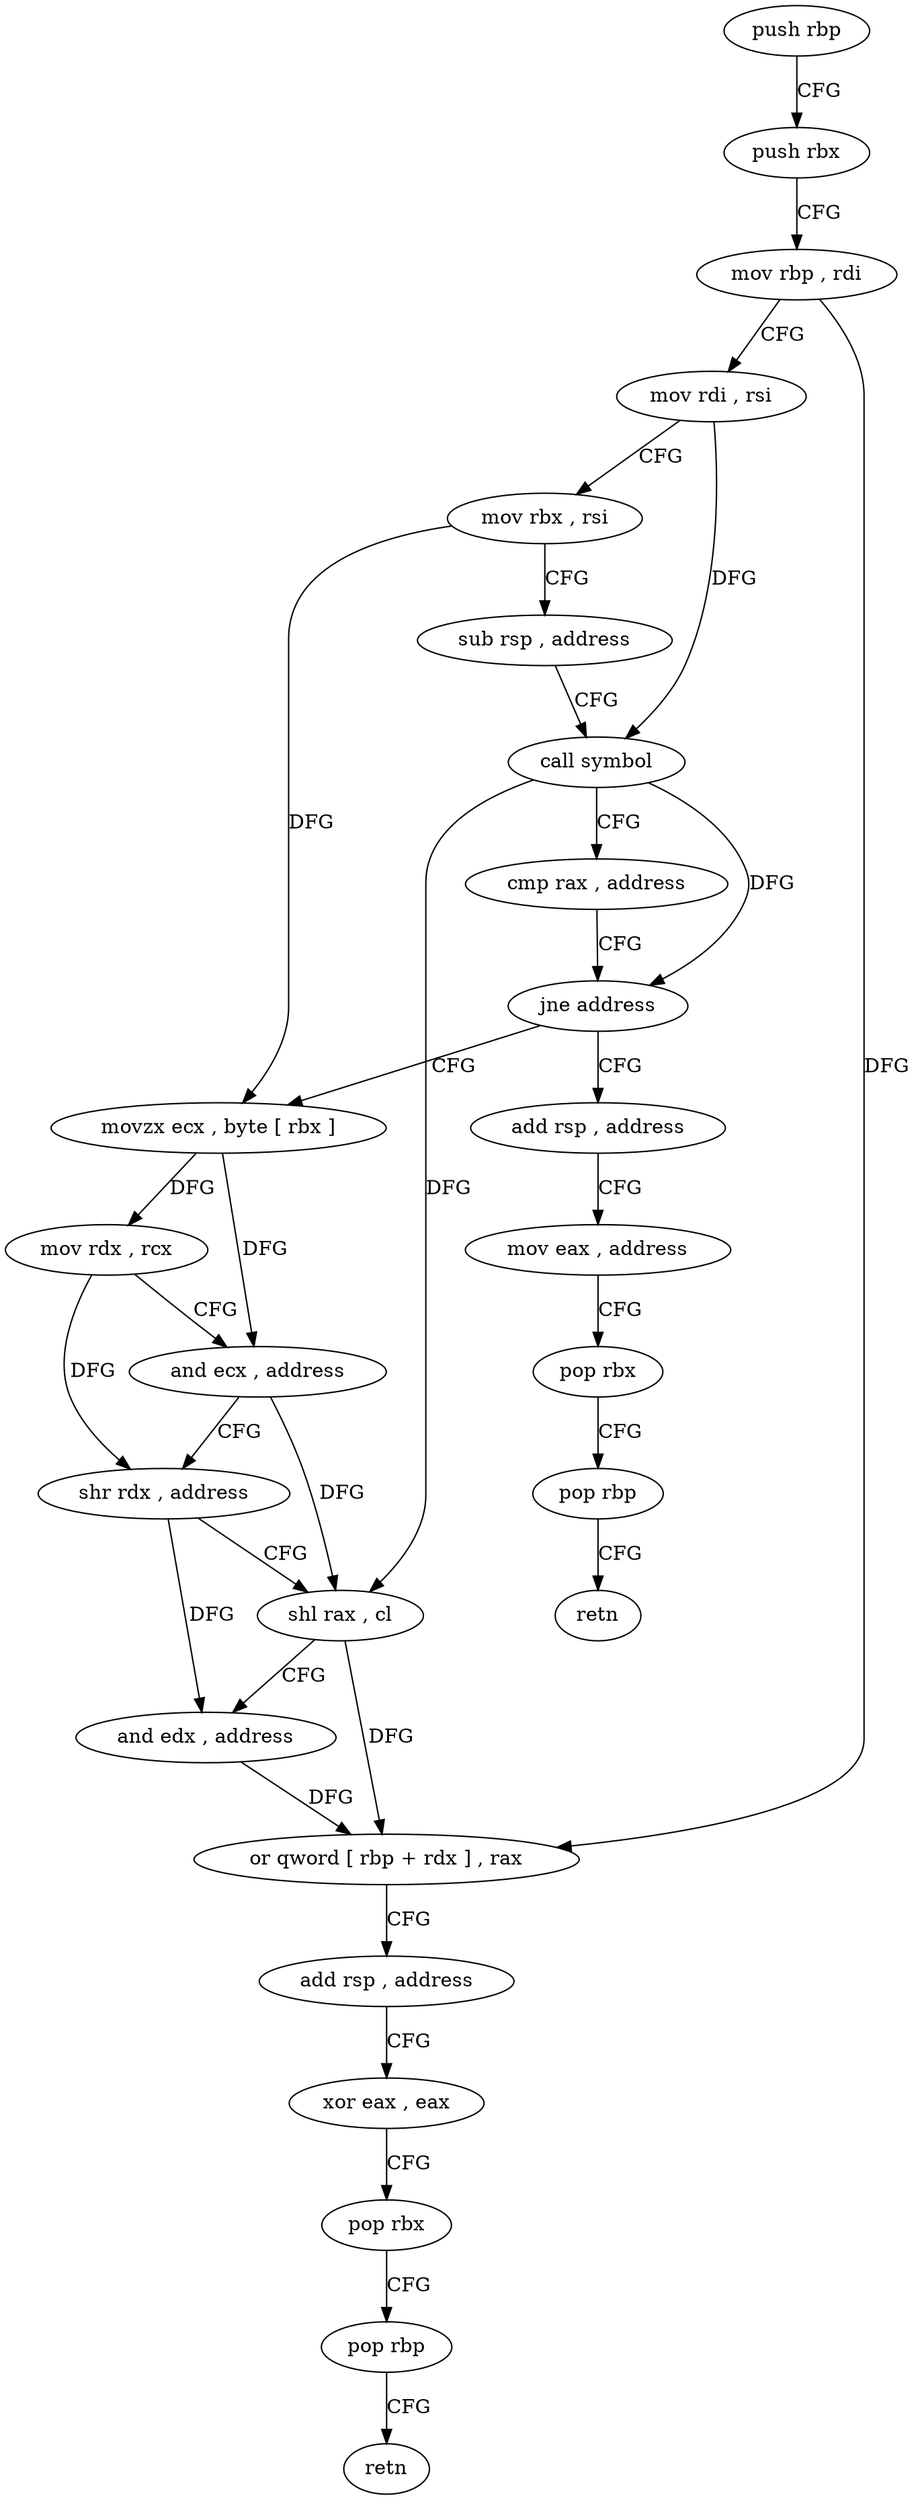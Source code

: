 digraph "func" {
"4342528" [label = "push rbp" ]
"4342529" [label = "push rbx" ]
"4342530" [label = "mov rbp , rdi" ]
"4342533" [label = "mov rdi , rsi" ]
"4342536" [label = "mov rbx , rsi" ]
"4342539" [label = "sub rsp , address" ]
"4342543" [label = "call symbol" ]
"4342548" [label = "cmp rax , address" ]
"4342552" [label = "jne address" ]
"4342592" [label = "add rsp , address" ]
"4342554" [label = "movzx ecx , byte [ rbx ]" ]
"4342596" [label = "mov eax , address" ]
"4342601" [label = "pop rbx" ]
"4342602" [label = "pop rbp" ]
"4342603" [label = "retn" ]
"4342557" [label = "mov rdx , rcx" ]
"4342560" [label = "and ecx , address" ]
"4342563" [label = "shr rdx , address" ]
"4342567" [label = "shl rax , cl" ]
"4342570" [label = "and edx , address" ]
"4342573" [label = "or qword [ rbp + rdx ] , rax" ]
"4342578" [label = "add rsp , address" ]
"4342582" [label = "xor eax , eax" ]
"4342584" [label = "pop rbx" ]
"4342585" [label = "pop rbp" ]
"4342586" [label = "retn" ]
"4342528" -> "4342529" [ label = "CFG" ]
"4342529" -> "4342530" [ label = "CFG" ]
"4342530" -> "4342533" [ label = "CFG" ]
"4342530" -> "4342573" [ label = "DFG" ]
"4342533" -> "4342536" [ label = "CFG" ]
"4342533" -> "4342543" [ label = "DFG" ]
"4342536" -> "4342539" [ label = "CFG" ]
"4342536" -> "4342554" [ label = "DFG" ]
"4342539" -> "4342543" [ label = "CFG" ]
"4342543" -> "4342548" [ label = "CFG" ]
"4342543" -> "4342552" [ label = "DFG" ]
"4342543" -> "4342567" [ label = "DFG" ]
"4342548" -> "4342552" [ label = "CFG" ]
"4342552" -> "4342592" [ label = "CFG" ]
"4342552" -> "4342554" [ label = "CFG" ]
"4342592" -> "4342596" [ label = "CFG" ]
"4342554" -> "4342557" [ label = "DFG" ]
"4342554" -> "4342560" [ label = "DFG" ]
"4342596" -> "4342601" [ label = "CFG" ]
"4342601" -> "4342602" [ label = "CFG" ]
"4342602" -> "4342603" [ label = "CFG" ]
"4342557" -> "4342560" [ label = "CFG" ]
"4342557" -> "4342563" [ label = "DFG" ]
"4342560" -> "4342563" [ label = "CFG" ]
"4342560" -> "4342567" [ label = "DFG" ]
"4342563" -> "4342567" [ label = "CFG" ]
"4342563" -> "4342570" [ label = "DFG" ]
"4342567" -> "4342570" [ label = "CFG" ]
"4342567" -> "4342573" [ label = "DFG" ]
"4342570" -> "4342573" [ label = "DFG" ]
"4342573" -> "4342578" [ label = "CFG" ]
"4342578" -> "4342582" [ label = "CFG" ]
"4342582" -> "4342584" [ label = "CFG" ]
"4342584" -> "4342585" [ label = "CFG" ]
"4342585" -> "4342586" [ label = "CFG" ]
}
